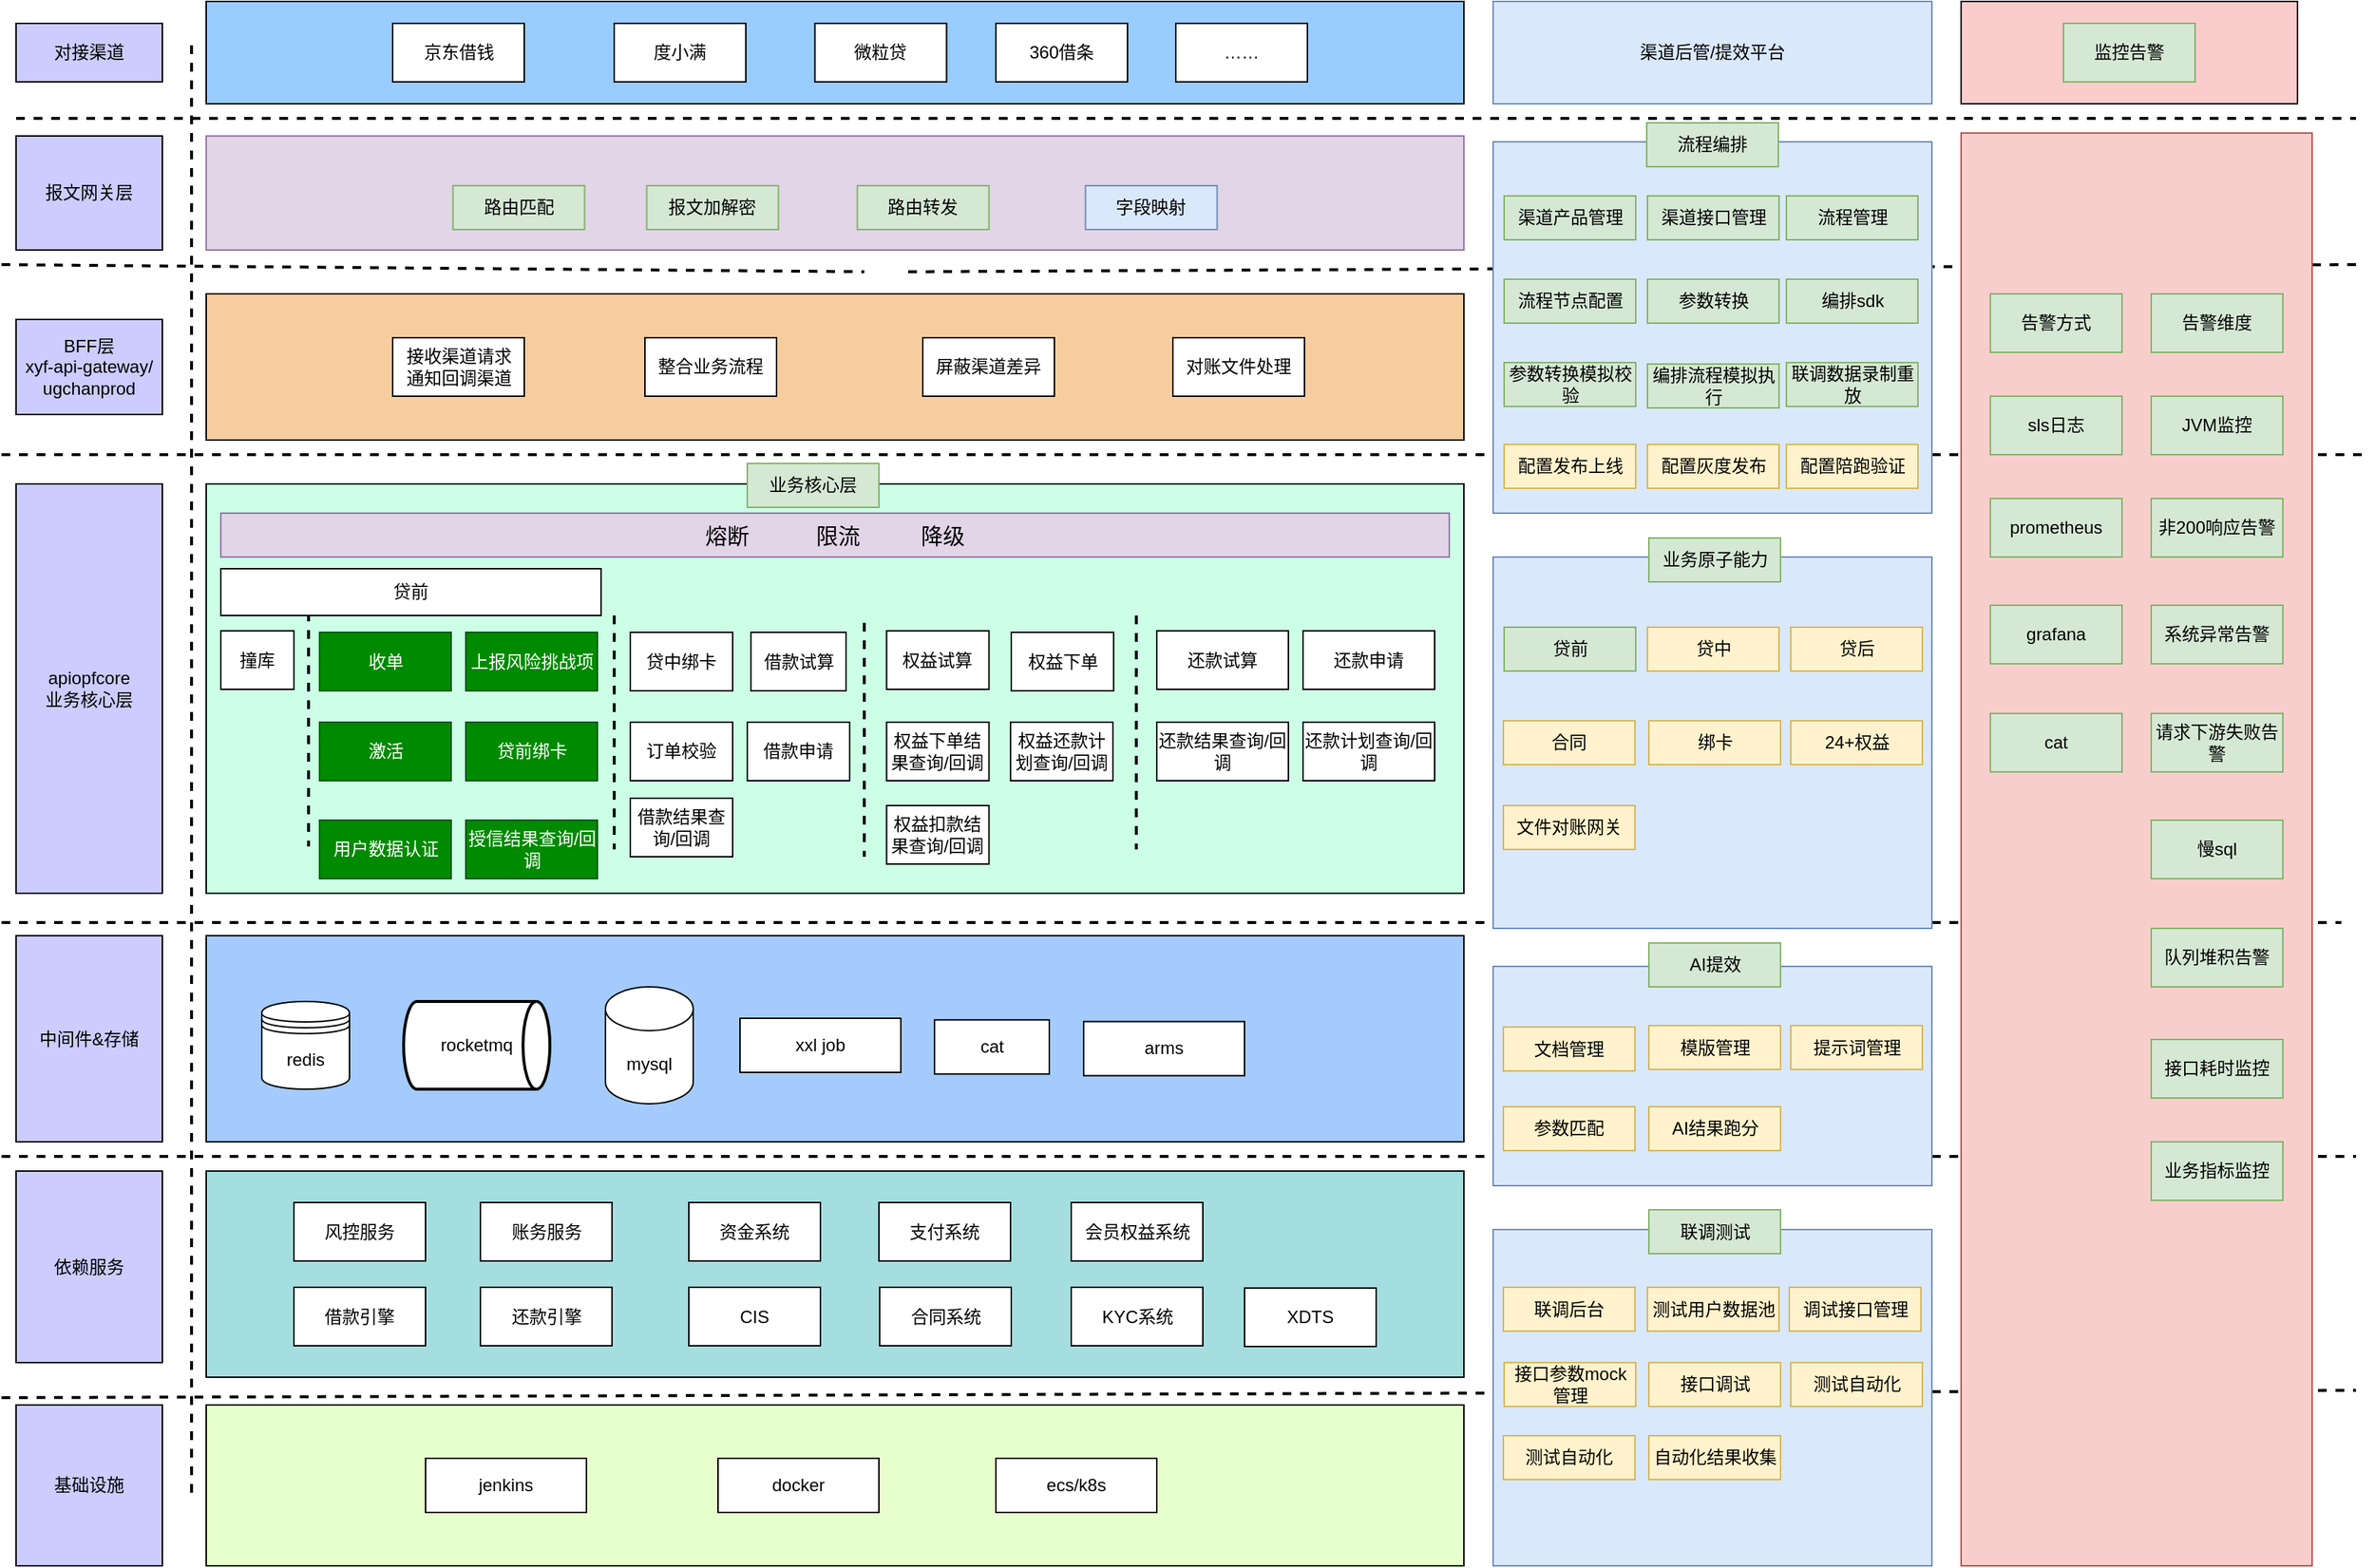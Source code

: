 <mxfile version="28.2.7">
  <diagram id="C5RBs43oDa-KdzZeNtuy" name="Page-1">
    <mxGraphModel dx="2568" dy="1065" grid="1" gridSize="10" guides="1" tooltips="1" connect="1" arrows="1" fold="1" page="1" pageScale="1" pageWidth="827" pageHeight="1169" math="0" shadow="0">
      <root>
        <mxCell id="WIyWlLk6GJQsqaUBKTNV-0" />
        <mxCell id="WIyWlLk6GJQsqaUBKTNV-1" parent="WIyWlLk6GJQsqaUBKTNV-0" />
        <mxCell id="sWWA4bZMYuXRyUqMkDCf-37" value="" style="endArrow=none;dashed=1;html=1;rounded=0;strokeWidth=2;" parent="WIyWlLk6GJQsqaUBKTNV-1" edge="1">
          <mxGeometry width="50" height="50" relative="1" as="geometry">
            <mxPoint x="-290" y="1090" as="sourcePoint" />
            <mxPoint x="1320" y="1090" as="targetPoint" />
          </mxGeometry>
        </mxCell>
        <mxCell id="sWWA4bZMYuXRyUqMkDCf-43" value="" style="endArrow=none;dashed=1;html=1;rounded=0;strokeWidth=2;" parent="WIyWlLk6GJQsqaUBKTNV-1" edge="1">
          <mxGeometry width="50" height="50" relative="1" as="geometry">
            <mxPoint x="-290" y="1255" as="sourcePoint" />
            <mxPoint x="1320" y="1250" as="targetPoint" />
          </mxGeometry>
        </mxCell>
        <mxCell id="sWWA4bZMYuXRyUqMkDCf-0" value="" style="endArrow=none;dashed=1;html=1;rounded=0;strokeWidth=2;" parent="WIyWlLk6GJQsqaUBKTNV-1" edge="1">
          <mxGeometry width="50" height="50" relative="1" as="geometry">
            <mxPoint x="-290" y="930" as="sourcePoint" />
            <mxPoint x="1310" y="930" as="targetPoint" />
          </mxGeometry>
        </mxCell>
        <mxCell id="sWWA4bZMYuXRyUqMkDCf-1" value="" style="rounded=0;whiteSpace=wrap;html=1;fillColor=#99CCFF;" parent="WIyWlLk6GJQsqaUBKTNV-1" vertex="1">
          <mxGeometry x="-150" y="300" width="860" height="70" as="geometry" />
        </mxCell>
        <mxCell id="sWWA4bZMYuXRyUqMkDCf-2" value="京东借钱" style="rounded=0;whiteSpace=wrap;html=1;" parent="WIyWlLk6GJQsqaUBKTNV-1" vertex="1">
          <mxGeometry x="-22.5" y="315" width="90" height="40" as="geometry" />
        </mxCell>
        <mxCell id="sWWA4bZMYuXRyUqMkDCf-3" value="度小满" style="rounded=0;whiteSpace=wrap;html=1;" parent="WIyWlLk6GJQsqaUBKTNV-1" vertex="1">
          <mxGeometry x="129" y="315" width="90" height="40" as="geometry" />
        </mxCell>
        <mxCell id="sWWA4bZMYuXRyUqMkDCf-4" value="" style="endArrow=none;dashed=1;html=1;rounded=0;strokeWidth=2;" parent="WIyWlLk6GJQsqaUBKTNV-1" edge="1">
          <mxGeometry width="50" height="50" relative="1" as="geometry">
            <mxPoint x="330" y="484.889" as="sourcePoint" />
            <mxPoint x="1320" y="480" as="targetPoint" />
          </mxGeometry>
        </mxCell>
        <mxCell id="sWWA4bZMYuXRyUqMkDCf-8" value="" style="endArrow=none;dashed=1;html=1;rounded=0;strokeWidth=2;" parent="WIyWlLk6GJQsqaUBKTNV-1" edge="1">
          <mxGeometry width="50" height="50" relative="1" as="geometry">
            <mxPoint x="-160" y="330" as="sourcePoint" />
            <mxPoint x="-160" y="1320" as="targetPoint" />
          </mxGeometry>
        </mxCell>
        <mxCell id="sWWA4bZMYuXRyUqMkDCf-9" value="BFF层 &lt;br&gt;xyf-api-gateway/&lt;div&gt;ugchanprod&lt;/div&gt;" style="rounded=0;whiteSpace=wrap;html=1;fillColor=#CCCCFF;" parent="WIyWlLk6GJQsqaUBKTNV-1" vertex="1">
          <mxGeometry x="-280" y="517.5" width="100" height="65" as="geometry" />
        </mxCell>
        <mxCell id="sWWA4bZMYuXRyUqMkDCf-10" value="" style="rounded=0;whiteSpace=wrap;html=1;fillColor=#F7CDA0;" parent="WIyWlLk6GJQsqaUBKTNV-1" vertex="1">
          <mxGeometry x="-150" y="500" width="860" height="100" as="geometry" />
        </mxCell>
        <mxCell id="sWWA4bZMYuXRyUqMkDCf-11" value="" style="endArrow=none;dashed=1;html=1;rounded=0;strokeWidth=2;" parent="WIyWlLk6GJQsqaUBKTNV-1" edge="1">
          <mxGeometry width="50" height="50" relative="1" as="geometry">
            <mxPoint x="-290" y="610" as="sourcePoint" />
            <mxPoint x="1330" y="610" as="targetPoint" />
          </mxGeometry>
        </mxCell>
        <mxCell id="sWWA4bZMYuXRyUqMkDCf-12" value="apiopfcore&lt;div&gt;业务核心层&lt;/div&gt;" style="rounded=0;whiteSpace=wrap;html=1;fillColor=#CCCCFF;" parent="WIyWlLk6GJQsqaUBKTNV-1" vertex="1">
          <mxGeometry x="-280" y="630" width="100" height="280" as="geometry" />
        </mxCell>
        <mxCell id="sWWA4bZMYuXRyUqMkDCf-13" value="" style="rounded=0;whiteSpace=wrap;html=1;fillColor=#FBCCCC;" parent="WIyWlLk6GJQsqaUBKTNV-1" vertex="1">
          <mxGeometry x="1050" y="300" width="230" height="70" as="geometry" />
        </mxCell>
        <mxCell id="sWWA4bZMYuXRyUqMkDCf-14" value="监控告警" style="rounded=0;whiteSpace=wrap;html=1;fillColor=#d5e8d4;strokeColor=#82b366;" parent="WIyWlLk6GJQsqaUBKTNV-1" vertex="1">
          <mxGeometry x="1120" y="315" width="90" height="40" as="geometry" />
        </mxCell>
        <mxCell id="sWWA4bZMYuXRyUqMkDCf-16" value="" style="rounded=0;whiteSpace=wrap;html=1;fillColor=#CCFFE6;" parent="WIyWlLk6GJQsqaUBKTNV-1" vertex="1">
          <mxGeometry x="-150" y="630" width="860" height="280" as="geometry" />
        </mxCell>
        <mxCell id="sWWA4bZMYuXRyUqMkDCf-18" value="" style="rounded=0;whiteSpace=wrap;html=1;fillColor=#f8cecc;strokeColor=#b85450;" parent="WIyWlLk6GJQsqaUBKTNV-1" vertex="1">
          <mxGeometry x="1050" y="390" width="240" height="980" as="geometry" />
        </mxCell>
        <mxCell id="sWWA4bZMYuXRyUqMkDCf-23" value="收单" style="rounded=0;whiteSpace=wrap;html=1;fillColor=#008a00;strokeColor=#005700;fontColor=#ffffff;" parent="WIyWlLk6GJQsqaUBKTNV-1" vertex="1">
          <mxGeometry x="-72.5" y="731.5" width="90" height="40" as="geometry" />
        </mxCell>
        <mxCell id="sWWA4bZMYuXRyUqMkDCf-24" value="上报风险挑战项" style="rounded=0;whiteSpace=wrap;html=1;fillColor=#008a00;strokeColor=#005700;fontColor=#ffffff;" parent="WIyWlLk6GJQsqaUBKTNV-1" vertex="1">
          <mxGeometry x="27.5" y="731.5" width="90" height="40" as="geometry" />
        </mxCell>
        <mxCell id="sWWA4bZMYuXRyUqMkDCf-25" value="激活" style="rounded=0;whiteSpace=wrap;html=1;fillColor=#008a00;strokeColor=#005700;fontColor=#ffffff;" parent="WIyWlLk6GJQsqaUBKTNV-1" vertex="1">
          <mxGeometry x="-72.5" y="793" width="90" height="40" as="geometry" />
        </mxCell>
        <mxCell id="sWWA4bZMYuXRyUqMkDCf-26" value="贷前绑卡" style="rounded=0;whiteSpace=wrap;html=1;fillColor=#008a00;strokeColor=#005700;fontColor=#ffffff;" parent="WIyWlLk6GJQsqaUBKTNV-1" vertex="1">
          <mxGeometry x="27.5" y="793" width="90" height="40" as="geometry" />
        </mxCell>
        <mxCell id="sWWA4bZMYuXRyUqMkDCf-28" value="sls日志" style="rounded=0;whiteSpace=wrap;html=1;fillColor=#d5e8d4;strokeColor=#82b366;" parent="WIyWlLk6GJQsqaUBKTNV-1" vertex="1">
          <mxGeometry x="1070" y="570" width="90" height="40" as="geometry" />
        </mxCell>
        <mxCell id="sWWA4bZMYuXRyUqMkDCf-29" value="非200响应告警" style="rounded=0;whiteSpace=wrap;html=1;fillColor=#d5e8d4;strokeColor=#82b366;" parent="WIyWlLk6GJQsqaUBKTNV-1" vertex="1">
          <mxGeometry x="1180" y="640" width="90" height="40" as="geometry" />
        </mxCell>
        <mxCell id="sWWA4bZMYuXRyUqMkDCf-30" value="请求下游失败告警" style="rounded=0;whiteSpace=wrap;html=1;fillColor=#d5e8d4;strokeColor=#82b366;" parent="WIyWlLk6GJQsqaUBKTNV-1" vertex="1">
          <mxGeometry x="1180" y="787" width="90" height="40" as="geometry" />
        </mxCell>
        <mxCell id="sWWA4bZMYuXRyUqMkDCf-31" value="prometheus" style="rounded=0;whiteSpace=wrap;html=1;fillColor=#d5e8d4;strokeColor=#82b366;" parent="WIyWlLk6GJQsqaUBKTNV-1" vertex="1">
          <mxGeometry x="1070" y="640" width="90" height="40" as="geometry" />
        </mxCell>
        <mxCell id="sWWA4bZMYuXRyUqMkDCf-32" value="grafana" style="rounded=0;whiteSpace=wrap;html=1;fillColor=#d5e8d4;strokeColor=#82b366;" parent="WIyWlLk6GJQsqaUBKTNV-1" vertex="1">
          <mxGeometry x="1070" y="713" width="90" height="40" as="geometry" />
        </mxCell>
        <mxCell id="sWWA4bZMYuXRyUqMkDCf-33" value="cat" style="rounded=0;whiteSpace=wrap;html=1;fillColor=#d5e8d4;strokeColor=#82b366;" parent="WIyWlLk6GJQsqaUBKTNV-1" vertex="1">
          <mxGeometry x="1070" y="787" width="90" height="40" as="geometry" />
        </mxCell>
        <mxCell id="sWWA4bZMYuXRyUqMkDCf-34" value="慢sql" style="rounded=0;whiteSpace=wrap;html=1;fillColor=#d5e8d4;strokeColor=#82b366;" parent="WIyWlLk6GJQsqaUBKTNV-1" vertex="1">
          <mxGeometry x="1180" y="860" width="90" height="40" as="geometry" />
        </mxCell>
        <mxCell id="sWWA4bZMYuXRyUqMkDCf-35" value="队列堆积告警" style="rounded=0;whiteSpace=wrap;html=1;fillColor=#d5e8d4;strokeColor=#82b366;" parent="WIyWlLk6GJQsqaUBKTNV-1" vertex="1">
          <mxGeometry x="1180" y="934" width="90" height="40" as="geometry" />
        </mxCell>
        <mxCell id="sWWA4bZMYuXRyUqMkDCf-36" value="中间件&amp;amp;存储" style="rounded=0;whiteSpace=wrap;html=1;fillColor=#CCCCFF;" parent="WIyWlLk6GJQsqaUBKTNV-1" vertex="1">
          <mxGeometry x="-280" y="939" width="100" height="141" as="geometry" />
        </mxCell>
        <mxCell id="sWWA4bZMYuXRyUqMkDCf-38" value="" style="rounded=0;whiteSpace=wrap;html=1;fillColor=#A4CBFB;" parent="WIyWlLk6GJQsqaUBKTNV-1" vertex="1">
          <mxGeometry x="-150" y="939" width="860" height="141" as="geometry" />
        </mxCell>
        <mxCell id="sWWA4bZMYuXRyUqMkDCf-40" value="依赖服务" style="rounded=0;whiteSpace=wrap;html=1;fillColor=#CCCCFF;" parent="WIyWlLk6GJQsqaUBKTNV-1" vertex="1">
          <mxGeometry x="-280" y="1100" width="100" height="131" as="geometry" />
        </mxCell>
        <mxCell id="sWWA4bZMYuXRyUqMkDCf-41" value="" style="rounded=0;whiteSpace=wrap;html=1;fillColor=#A5DEDF;" parent="WIyWlLk6GJQsqaUBKTNV-1" vertex="1">
          <mxGeometry x="-150" y="1100" width="860" height="141" as="geometry" />
        </mxCell>
        <mxCell id="sWWA4bZMYuXRyUqMkDCf-42" value="mysql" style="shape=cylinder3;whiteSpace=wrap;html=1;boundedLbl=1;backgroundOutline=1;size=15;" parent="WIyWlLk6GJQsqaUBKTNV-1" vertex="1">
          <mxGeometry x="123" y="974" width="60" height="80" as="geometry" />
        </mxCell>
        <mxCell id="sWWA4bZMYuXRyUqMkDCf-44" value="基础设施" style="rounded=0;whiteSpace=wrap;html=1;fillColor=#CCCCFF;" parent="WIyWlLk6GJQsqaUBKTNV-1" vertex="1">
          <mxGeometry x="-280" y="1260" width="100" height="110" as="geometry" />
        </mxCell>
        <mxCell id="sWWA4bZMYuXRyUqMkDCf-45" value="" style="rounded=0;whiteSpace=wrap;html=1;fillColor=#E6FFCC;" parent="WIyWlLk6GJQsqaUBKTNV-1" vertex="1">
          <mxGeometry x="-150" y="1260" width="860" height="110" as="geometry" />
        </mxCell>
        <mxCell id="sWWA4bZMYuXRyUqMkDCf-46" value="jenkins" style="rounded=0;whiteSpace=wrap;html=1;" parent="WIyWlLk6GJQsqaUBKTNV-1" vertex="1">
          <mxGeometry y="1296.5" width="110" height="37" as="geometry" />
        </mxCell>
        <mxCell id="sWWA4bZMYuXRyUqMkDCf-47" value="ecs/k8s" style="rounded=0;whiteSpace=wrap;html=1;" parent="WIyWlLk6GJQsqaUBKTNV-1" vertex="1">
          <mxGeometry x="390" y="1296.5" width="110" height="37" as="geometry" />
        </mxCell>
        <mxCell id="sWWA4bZMYuXRyUqMkDCf-49" value="贷中绑卡" style="rounded=0;whiteSpace=wrap;html=1;" parent="WIyWlLk6GJQsqaUBKTNV-1" vertex="1">
          <mxGeometry x="140" y="731.5" width="70" height="40" as="geometry" />
        </mxCell>
        <mxCell id="sWWA4bZMYuXRyUqMkDCf-50" value="接口耗时监控" style="rounded=0;whiteSpace=wrap;html=1;fillColor=#d5e8d4;strokeColor=#82b366;" parent="WIyWlLk6GJQsqaUBKTNV-1" vertex="1">
          <mxGeometry x="1180" y="1010" width="90" height="40" as="geometry" />
        </mxCell>
        <mxCell id="sWWA4bZMYuXRyUqMkDCf-51" value="系统异常告警" style="rounded=0;whiteSpace=wrap;html=1;fillColor=#d5e8d4;strokeColor=#82b366;" parent="WIyWlLk6GJQsqaUBKTNV-1" vertex="1">
          <mxGeometry x="1180" y="713" width="90" height="40" as="geometry" />
        </mxCell>
        <mxCell id="sWWA4bZMYuXRyUqMkDCf-54" value="redis" style="shape=datastore;whiteSpace=wrap;html=1;" parent="WIyWlLk6GJQsqaUBKTNV-1" vertex="1">
          <mxGeometry x="-112" y="984" width="60" height="60" as="geometry" />
        </mxCell>
        <mxCell id="sWWA4bZMYuXRyUqMkDCf-55" value="风控服务" style="rounded=0;whiteSpace=wrap;html=1;" parent="WIyWlLk6GJQsqaUBKTNV-1" vertex="1">
          <mxGeometry x="-90" y="1121.5" width="90" height="40" as="geometry" />
        </mxCell>
        <mxCell id="sWWA4bZMYuXRyUqMkDCf-56" value="资金系统" style="rounded=0;whiteSpace=wrap;html=1;" parent="WIyWlLk6GJQsqaUBKTNV-1" vertex="1">
          <mxGeometry x="180" y="1121.5" width="90" height="40" as="geometry" />
        </mxCell>
        <mxCell id="sWWA4bZMYuXRyUqMkDCf-57" value="支付系统" style="rounded=0;whiteSpace=wrap;html=1;" parent="WIyWlLk6GJQsqaUBKTNV-1" vertex="1">
          <mxGeometry x="310" y="1121.5" width="90" height="40" as="geometry" />
        </mxCell>
        <mxCell id="sWWA4bZMYuXRyUqMkDCf-58" value="XDTS" style="rounded=0;whiteSpace=wrap;html=1;" parent="WIyWlLk6GJQsqaUBKTNV-1" vertex="1">
          <mxGeometry x="560" y="1180" width="90" height="40" as="geometry" />
        </mxCell>
        <mxCell id="sWWA4bZMYuXRyUqMkDCf-59" value="借款引擎" style="rounded=0;whiteSpace=wrap;html=1;" parent="WIyWlLk6GJQsqaUBKTNV-1" vertex="1">
          <mxGeometry x="-90" y="1179.5" width="90" height="40" as="geometry" />
        </mxCell>
        <mxCell id="sWWA4bZMYuXRyUqMkDCf-60" value="账务服务" style="rounded=0;whiteSpace=wrap;html=1;" parent="WIyWlLk6GJQsqaUBKTNV-1" vertex="1">
          <mxGeometry x="37.5" y="1121.5" width="90" height="40" as="geometry" />
        </mxCell>
        <mxCell id="sWWA4bZMYuXRyUqMkDCf-61" value="还款引擎" style="rounded=0;whiteSpace=wrap;html=1;" parent="WIyWlLk6GJQsqaUBKTNV-1" vertex="1">
          <mxGeometry x="37.5" y="1179.5" width="90" height="40" as="geometry" />
        </mxCell>
        <mxCell id="sWWA4bZMYuXRyUqMkDCf-62" value="业务指标监控" style="rounded=0;whiteSpace=wrap;html=1;fillColor=#d5e8d4;strokeColor=#82b366;" parent="WIyWlLk6GJQsqaUBKTNV-1" vertex="1">
          <mxGeometry x="1180" y="1080" width="90" height="40" as="geometry" />
        </mxCell>
        <mxCell id="sWWA4bZMYuXRyUqMkDCf-63" value="JVM监控" style="rounded=0;whiteSpace=wrap;html=1;fillColor=#d5e8d4;strokeColor=#82b366;" parent="WIyWlLk6GJQsqaUBKTNV-1" vertex="1">
          <mxGeometry x="1180" y="570" width="90" height="40" as="geometry" />
        </mxCell>
        <mxCell id="sWWA4bZMYuXRyUqMkDCf-64" value="对接渠道" style="rounded=0;whiteSpace=wrap;html=1;fillColor=#CCCCFF;" parent="WIyWlLk6GJQsqaUBKTNV-1" vertex="1">
          <mxGeometry x="-280" y="315" width="100" height="40" as="geometry" />
        </mxCell>
        <mxCell id="sWWA4bZMYuXRyUqMkDCf-65" value="告警方式" style="rounded=0;whiteSpace=wrap;html=1;fillColor=#d5e8d4;strokeColor=#82b366;" parent="WIyWlLk6GJQsqaUBKTNV-1" vertex="1">
          <mxGeometry x="1070" y="500" width="90" height="40" as="geometry" />
        </mxCell>
        <mxCell id="sWWA4bZMYuXRyUqMkDCf-66" value="告警维度" style="rounded=0;whiteSpace=wrap;html=1;fillColor=#d5e8d4;strokeColor=#82b366;" parent="WIyWlLk6GJQsqaUBKTNV-1" vertex="1">
          <mxGeometry x="1180" y="500" width="90" height="40" as="geometry" />
        </mxCell>
        <mxCell id="sWWA4bZMYuXRyUqMkDCf-68" value="微粒贷" style="rounded=0;whiteSpace=wrap;html=1;" parent="WIyWlLk6GJQsqaUBKTNV-1" vertex="1">
          <mxGeometry x="266.25" y="315" width="90" height="40" as="geometry" />
        </mxCell>
        <mxCell id="sWWA4bZMYuXRyUqMkDCf-69" value="……" style="rounded=0;whiteSpace=wrap;html=1;" parent="WIyWlLk6GJQsqaUBKTNV-1" vertex="1">
          <mxGeometry x="513" y="315" width="90" height="40" as="geometry" />
        </mxCell>
        <mxCell id="sWWA4bZMYuXRyUqMkDCf-71" value="接收渠道请求&lt;br&gt;通知回调渠道" style="rounded=0;whiteSpace=wrap;html=1;" parent="WIyWlLk6GJQsqaUBKTNV-1" vertex="1">
          <mxGeometry x="-22.5" y="530" width="90" height="40" as="geometry" />
        </mxCell>
        <mxCell id="sWWA4bZMYuXRyUqMkDCf-72" value="整合业务流程" style="rounded=0;whiteSpace=wrap;html=1;" parent="WIyWlLk6GJQsqaUBKTNV-1" vertex="1">
          <mxGeometry x="150" y="530" width="90" height="40" as="geometry" />
        </mxCell>
        <mxCell id="sWWA4bZMYuXRyUqMkDCf-73" value="屏蔽渠道差异" style="rounded=0;whiteSpace=wrap;html=1;" parent="WIyWlLk6GJQsqaUBKTNV-1" vertex="1">
          <mxGeometry x="340" y="530" width="90" height="40" as="geometry" />
        </mxCell>
        <mxCell id="sWWA4bZMYuXRyUqMkDCf-74" value="对账文件处理" style="rounded=0;whiteSpace=wrap;html=1;" parent="WIyWlLk6GJQsqaUBKTNV-1" vertex="1">
          <mxGeometry x="511" y="530" width="90" height="40" as="geometry" />
        </mxCell>
        <mxCell id="sWWA4bZMYuXRyUqMkDCf-75" value="xxl job" style="rounded=0;whiteSpace=wrap;html=1;" parent="WIyWlLk6GJQsqaUBKTNV-1" vertex="1">
          <mxGeometry x="215" y="995.5" width="110" height="37" as="geometry" />
        </mxCell>
        <mxCell id="sWWA4bZMYuXRyUqMkDCf-76" value="rocketmq" style="strokeWidth=2;html=1;shape=mxgraph.flowchart.direct_data;whiteSpace=wrap;" parent="WIyWlLk6GJQsqaUBKTNV-1" vertex="1">
          <mxGeometry x="-15" y="984" width="100" height="60" as="geometry" />
        </mxCell>
        <mxCell id="sWWA4bZMYuXRyUqMkDCf-77" value="CIS" style="rounded=0;whiteSpace=wrap;html=1;" parent="WIyWlLk6GJQsqaUBKTNV-1" vertex="1">
          <mxGeometry x="180" y="1179.5" width="90" height="40" as="geometry" />
        </mxCell>
        <mxCell id="sWWA4bZMYuXRyUqMkDCf-78" value="合同系统" style="rounded=0;whiteSpace=wrap;html=1;" parent="WIyWlLk6GJQsqaUBKTNV-1" vertex="1">
          <mxGeometry x="310.5" y="1179.5" width="90" height="40" as="geometry" />
        </mxCell>
        <mxCell id="sWWA4bZMYuXRyUqMkDCf-79" value="KYC系统" style="rounded=0;whiteSpace=wrap;html=1;" parent="WIyWlLk6GJQsqaUBKTNV-1" vertex="1">
          <mxGeometry x="441.5" y="1179.5" width="90" height="40" as="geometry" />
        </mxCell>
        <mxCell id="sWWA4bZMYuXRyUqMkDCf-80" value="订单校验" style="rounded=0;whiteSpace=wrap;html=1;" parent="WIyWlLk6GJQsqaUBKTNV-1" vertex="1">
          <mxGeometry x="140" y="793" width="70" height="40" as="geometry" />
        </mxCell>
        <mxCell id="sWWA4bZMYuXRyUqMkDCf-81" value="借款试算" style="rounded=0;whiteSpace=wrap;html=1;" parent="WIyWlLk6GJQsqaUBKTNV-1" vertex="1">
          <mxGeometry x="222.5" y="731.5" width="65" height="40" as="geometry" />
        </mxCell>
        <mxCell id="sWWA4bZMYuXRyUqMkDCf-82" value="还款申请" style="rounded=0;whiteSpace=wrap;html=1;" parent="WIyWlLk6GJQsqaUBKTNV-1" vertex="1">
          <mxGeometry x="600" y="730.5" width="90" height="40" as="geometry" />
        </mxCell>
        <mxCell id="sWWA4bZMYuXRyUqMkDCf-83" value="还款计划查询/回调" style="rounded=0;whiteSpace=wrap;html=1;" parent="WIyWlLk6GJQsqaUBKTNV-1" vertex="1">
          <mxGeometry x="600" y="793" width="90" height="40" as="geometry" />
        </mxCell>
        <mxCell id="sWWA4bZMYuXRyUqMkDCf-84" value="撞库" style="rounded=0;whiteSpace=wrap;html=1;" parent="WIyWlLk6GJQsqaUBKTNV-1" vertex="1">
          <mxGeometry x="-140" y="730.5" width="50" height="40" as="geometry" />
        </mxCell>
        <mxCell id="sWWA4bZMYuXRyUqMkDCf-85" value="借款申请" style="rounded=0;whiteSpace=wrap;html=1;" parent="WIyWlLk6GJQsqaUBKTNV-1" vertex="1">
          <mxGeometry x="220" y="793" width="70" height="40" as="geometry" />
        </mxCell>
        <mxCell id="sWWA4bZMYuXRyUqMkDCf-86" value="还款试算" style="rounded=0;whiteSpace=wrap;html=1;" parent="WIyWlLk6GJQsqaUBKTNV-1" vertex="1">
          <mxGeometry x="500" y="730.5" width="90" height="40" as="geometry" />
        </mxCell>
        <mxCell id="sWWA4bZMYuXRyUqMkDCf-87" value="" style="endArrow=none;dashed=1;html=1;rounded=0;strokeWidth=2;" parent="WIyWlLk6GJQsqaUBKTNV-1" edge="1">
          <mxGeometry width="50" height="50" relative="1" as="geometry">
            <mxPoint x="-80" y="718" as="sourcePoint" />
            <mxPoint x="-80" y="878" as="targetPoint" />
          </mxGeometry>
        </mxCell>
        <mxCell id="sWWA4bZMYuXRyUqMkDCf-88" value="" style="endArrow=none;dashed=1;html=1;rounded=0;strokeWidth=2;" parent="WIyWlLk6GJQsqaUBKTNV-1" edge="1">
          <mxGeometry width="50" height="50" relative="1" as="geometry">
            <mxPoint x="129" y="720" as="sourcePoint" />
            <mxPoint x="129" y="880" as="targetPoint" />
          </mxGeometry>
        </mxCell>
        <mxCell id="sWWA4bZMYuXRyUqMkDCf-89" value="" style="endArrow=none;dashed=1;html=1;rounded=0;strokeWidth=2;" parent="WIyWlLk6GJQsqaUBKTNV-1" edge="1">
          <mxGeometry width="50" height="50" relative="1" as="geometry">
            <mxPoint x="486" y="720" as="sourcePoint" />
            <mxPoint x="486" y="880" as="targetPoint" />
          </mxGeometry>
        </mxCell>
        <mxCell id="sWWA4bZMYuXRyUqMkDCf-91" value="" style="endArrow=none;dashed=1;html=1;rounded=0;strokeWidth=2;" parent="WIyWlLk6GJQsqaUBKTNV-1" edge="1">
          <mxGeometry width="50" height="50" relative="1" as="geometry">
            <mxPoint x="-290" y="480" as="sourcePoint" />
            <mxPoint x="300" y="484.876" as="targetPoint" />
          </mxGeometry>
        </mxCell>
        <mxCell id="VIJz2uPGF6avBVxXJ3ea-0" value="" style="shape=image;verticalLabelPosition=bottom;labelBackgroundColor=default;verticalAlign=top;aspect=fixed;imageAspect=0;image=https://miro.medium.com/v2/resize:fit:800/1*XE0ObomSZ6cwRHKNZ751Vg.png;" parent="WIyWlLk6GJQsqaUBKTNV-1" vertex="1">
          <mxGeometry x="572" y="998.88" width="100" height="34.75" as="geometry" />
        </mxCell>
        <mxCell id="VIJz2uPGF6avBVxXJ3ea-1" value="" style="endArrow=none;dashed=1;html=1;rounded=0;strokeWidth=2;" parent="WIyWlLk6GJQsqaUBKTNV-1" edge="1">
          <mxGeometry width="50" height="50" relative="1" as="geometry">
            <mxPoint x="-280" y="380" as="sourcePoint" />
            <mxPoint x="1320" y="380" as="targetPoint" />
          </mxGeometry>
        </mxCell>
        <mxCell id="VIJz2uPGF6avBVxXJ3ea-3" value="" style="rounded=0;whiteSpace=wrap;html=1;fillColor=#e1d5e7;strokeColor=#9673a6;" parent="WIyWlLk6GJQsqaUBKTNV-1" vertex="1">
          <mxGeometry x="-150" y="392" width="860" height="78" as="geometry" />
        </mxCell>
        <mxCell id="VIJz2uPGF6avBVxXJ3ea-4" value="报文网关层" style="rounded=0;whiteSpace=wrap;html=1;fillColor=#CCCCFF;" parent="WIyWlLk6GJQsqaUBKTNV-1" vertex="1">
          <mxGeometry x="-280" y="392" width="100" height="78" as="geometry" />
        </mxCell>
        <mxCell id="XegBzm43TF2em2KgTWJF-0" value="还款结果查询/回调" style="rounded=0;whiteSpace=wrap;html=1;" parent="WIyWlLk6GJQsqaUBKTNV-1" vertex="1">
          <mxGeometry x="500" y="793" width="90" height="40" as="geometry" />
        </mxCell>
        <mxCell id="XegBzm43TF2em2KgTWJF-1" value="熔断&amp;nbsp; &amp;nbsp; &amp;nbsp; &amp;nbsp; &amp;nbsp; &amp;nbsp;限流&amp;nbsp; &amp;nbsp; &amp;nbsp; &amp;nbsp; &amp;nbsp; 降级" style="rounded=0;whiteSpace=wrap;html=1;fillColor=#e1d5e7;strokeColor=#9673a6;fontSize=15;" parent="WIyWlLk6GJQsqaUBKTNV-1" vertex="1">
          <mxGeometry x="-140" y="650" width="840" height="30" as="geometry" />
        </mxCell>
        <mxCell id="XegBzm43TF2em2KgTWJF-2" value="用户数据认证" style="rounded=0;whiteSpace=wrap;html=1;fillColor=#008a00;strokeColor=#005700;fontColor=#ffffff;" parent="WIyWlLk6GJQsqaUBKTNV-1" vertex="1">
          <mxGeometry x="-72.5" y="860" width="90" height="40" as="geometry" />
        </mxCell>
        <mxCell id="XegBzm43TF2em2KgTWJF-4" value="docker" style="rounded=0;whiteSpace=wrap;html=1;" parent="WIyWlLk6GJQsqaUBKTNV-1" vertex="1">
          <mxGeometry x="200" y="1296.5" width="110" height="37" as="geometry" />
        </mxCell>
        <mxCell id="XegBzm43TF2em2KgTWJF-5" value="arms" style="rounded=0;whiteSpace=wrap;html=1;" parent="WIyWlLk6GJQsqaUBKTNV-1" vertex="1">
          <mxGeometry x="450" y="997.75" width="110" height="37" as="geometry" />
        </mxCell>
        <mxCell id="XegBzm43TF2em2KgTWJF-8" value="cat" style="rounded=0;whiteSpace=wrap;html=1;" parent="WIyWlLk6GJQsqaUBKTNV-1" vertex="1">
          <mxGeometry x="348" y="996.63" width="78.5" height="37" as="geometry" />
        </mxCell>
        <mxCell id="PERT3aIXh9mbVd2wunl5-0" value="路由匹配" style="rounded=0;whiteSpace=wrap;html=1;fillColor=#d5e8d4;strokeColor=#82b366;" parent="WIyWlLk6GJQsqaUBKTNV-1" vertex="1">
          <mxGeometry x="18.75" y="426" width="90" height="30" as="geometry" />
        </mxCell>
        <mxCell id="PERT3aIXh9mbVd2wunl5-1" value="报文加解密" style="rounded=0;whiteSpace=wrap;html=1;fillColor=#d5e8d4;strokeColor=#82b366;" parent="WIyWlLk6GJQsqaUBKTNV-1" vertex="1">
          <mxGeometry x="151.25" y="426" width="90" height="30" as="geometry" />
        </mxCell>
        <mxCell id="PERT3aIXh9mbVd2wunl5-2" value="路由转发" style="rounded=0;whiteSpace=wrap;html=1;fillColor=#d5e8d4;strokeColor=#82b366;" parent="WIyWlLk6GJQsqaUBKTNV-1" vertex="1">
          <mxGeometry x="295.25" y="426" width="90" height="30" as="geometry" />
        </mxCell>
        <mxCell id="PERT3aIXh9mbVd2wunl5-3" value="字段映射" style="rounded=0;whiteSpace=wrap;html=1;fillColor=#dae8fc;strokeColor=#6c8ebf;" parent="WIyWlLk6GJQsqaUBKTNV-1" vertex="1">
          <mxGeometry x="451.25" y="426" width="90" height="30" as="geometry" />
        </mxCell>
        <mxCell id="PERT3aIXh9mbVd2wunl5-4" value="360借条" style="rounded=0;whiteSpace=wrap;html=1;" parent="WIyWlLk6GJQsqaUBKTNV-1" vertex="1">
          <mxGeometry x="390" y="315" width="90" height="40" as="geometry" />
        </mxCell>
        <mxCell id="PERT3aIXh9mbVd2wunl5-5" value="会员权益系统" style="rounded=0;whiteSpace=wrap;html=1;" parent="WIyWlLk6GJQsqaUBKTNV-1" vertex="1">
          <mxGeometry x="441.5" y="1121.5" width="90" height="40" as="geometry" />
        </mxCell>
        <mxCell id="PERT3aIXh9mbVd2wunl5-6" value="业务核心层" style="rounded=0;whiteSpace=wrap;html=1;fillColor=#d5e8d4;strokeColor=#82b366;" parent="WIyWlLk6GJQsqaUBKTNV-1" vertex="1">
          <mxGeometry x="220" y="616" width="90" height="30" as="geometry" />
        </mxCell>
        <mxCell id="PERT3aIXh9mbVd2wunl5-7" value="渠道后管/提效平台" style="rounded=0;whiteSpace=wrap;html=1;fillColor=#dae8fc;strokeColor=#6c8ebf;" parent="WIyWlLk6GJQsqaUBKTNV-1" vertex="1">
          <mxGeometry x="730" y="300" width="300" height="70" as="geometry" />
        </mxCell>
        <mxCell id="PERT3aIXh9mbVd2wunl5-8" value="" style="rounded=0;whiteSpace=wrap;html=1;fillColor=#dae8fc;strokeColor=#6c8ebf;" parent="WIyWlLk6GJQsqaUBKTNV-1" vertex="1">
          <mxGeometry x="730" y="396" width="300" height="254" as="geometry" />
        </mxCell>
        <mxCell id="PERT3aIXh9mbVd2wunl5-9" value="流程编排" style="rounded=0;whiteSpace=wrap;html=1;fillColor=#d5e8d4;strokeColor=#82b366;" parent="WIyWlLk6GJQsqaUBKTNV-1" vertex="1">
          <mxGeometry x="835" y="383" width="90" height="30" as="geometry" />
        </mxCell>
        <mxCell id="PERT3aIXh9mbVd2wunl5-10" value="渠道产品管理" style="rounded=0;whiteSpace=wrap;html=1;fillColor=#d5e8d4;strokeColor=#82b366;" parent="WIyWlLk6GJQsqaUBKTNV-1" vertex="1">
          <mxGeometry x="737.5" y="433" width="90" height="30" as="geometry" />
        </mxCell>
        <mxCell id="PERT3aIXh9mbVd2wunl5-11" value="渠道接口管理" style="rounded=0;whiteSpace=wrap;html=1;fillColor=#d5e8d4;strokeColor=#82b366;" parent="WIyWlLk6GJQsqaUBKTNV-1" vertex="1">
          <mxGeometry x="835.5" y="433" width="90" height="30" as="geometry" />
        </mxCell>
        <mxCell id="PERT3aIXh9mbVd2wunl5-12" value="流程管理" style="rounded=0;whiteSpace=wrap;html=1;fillColor=#d5e8d4;strokeColor=#82b366;" parent="WIyWlLk6GJQsqaUBKTNV-1" vertex="1">
          <mxGeometry x="930.5" y="433" width="90" height="30" as="geometry" />
        </mxCell>
        <mxCell id="PERT3aIXh9mbVd2wunl5-13" value="流程节点配置" style="rounded=0;whiteSpace=wrap;html=1;fillColor=#d5e8d4;strokeColor=#82b366;" parent="WIyWlLk6GJQsqaUBKTNV-1" vertex="1">
          <mxGeometry x="737.5" y="490" width="90" height="30" as="geometry" />
        </mxCell>
        <mxCell id="PERT3aIXh9mbVd2wunl5-14" value="参数转换" style="rounded=0;whiteSpace=wrap;html=1;fillColor=#d5e8d4;strokeColor=#82b366;" parent="WIyWlLk6GJQsqaUBKTNV-1" vertex="1">
          <mxGeometry x="835.5" y="490" width="90" height="30" as="geometry" />
        </mxCell>
        <mxCell id="PERT3aIXh9mbVd2wunl5-15" value="编排sdk" style="rounded=0;whiteSpace=wrap;html=1;fillColor=#d5e8d4;strokeColor=#82b366;" parent="WIyWlLk6GJQsqaUBKTNV-1" vertex="1">
          <mxGeometry x="930.5" y="490" width="90" height="30" as="geometry" />
        </mxCell>
        <mxCell id="PERT3aIXh9mbVd2wunl5-16" value="参数转换模拟校验" style="rounded=0;whiteSpace=wrap;html=1;fillColor=#d5e8d4;strokeColor=#82b366;" parent="WIyWlLk6GJQsqaUBKTNV-1" vertex="1">
          <mxGeometry x="737.5" y="547" width="90" height="30" as="geometry" />
        </mxCell>
        <mxCell id="PERT3aIXh9mbVd2wunl5-17" value="编排流程模拟执行" style="rounded=0;whiteSpace=wrap;html=1;fillColor=#d5e8d4;strokeColor=#82b366;" parent="WIyWlLk6GJQsqaUBKTNV-1" vertex="1">
          <mxGeometry x="835.5" y="548" width="90" height="30" as="geometry" />
        </mxCell>
        <mxCell id="PERT3aIXh9mbVd2wunl5-18" value="联调数据录制重放" style="rounded=0;whiteSpace=wrap;html=1;fillColor=#d5e8d4;strokeColor=#82b366;" parent="WIyWlLk6GJQsqaUBKTNV-1" vertex="1">
          <mxGeometry x="930.5" y="547" width="90" height="30" as="geometry" />
        </mxCell>
        <mxCell id="PERT3aIXh9mbVd2wunl5-19" value="配置发布上线" style="rounded=0;whiteSpace=wrap;html=1;fillColor=#fff2cc;strokeColor=#d6b656;" parent="WIyWlLk6GJQsqaUBKTNV-1" vertex="1">
          <mxGeometry x="737.5" y="603" width="90" height="30" as="geometry" />
        </mxCell>
        <mxCell id="PERT3aIXh9mbVd2wunl5-20" value="配置灰度发布" style="rounded=0;whiteSpace=wrap;html=1;fillColor=#fff2cc;strokeColor=#d6b656;" parent="WIyWlLk6GJQsqaUBKTNV-1" vertex="1">
          <mxGeometry x="835.5" y="603" width="90" height="30" as="geometry" />
        </mxCell>
        <mxCell id="PERT3aIXh9mbVd2wunl5-21" value="配置陪跑验证" style="rounded=0;whiteSpace=wrap;html=1;fillColor=#fff2cc;strokeColor=#d6b656;" parent="WIyWlLk6GJQsqaUBKTNV-1" vertex="1">
          <mxGeometry x="930.5" y="603" width="90" height="30" as="geometry" />
        </mxCell>
        <mxCell id="PERT3aIXh9mbVd2wunl5-22" value="" style="rounded=0;whiteSpace=wrap;html=1;fillColor=#dae8fc;strokeColor=#6c8ebf;" parent="WIyWlLk6GJQsqaUBKTNV-1" vertex="1">
          <mxGeometry x="730" y="680" width="300" height="254" as="geometry" />
        </mxCell>
        <mxCell id="PERT3aIXh9mbVd2wunl5-23" value="业务原子能力" style="rounded=0;whiteSpace=wrap;html=1;fillColor=#d5e8d4;strokeColor=#82b366;" parent="WIyWlLk6GJQsqaUBKTNV-1" vertex="1">
          <mxGeometry x="836.5" y="667" width="90" height="30" as="geometry" />
        </mxCell>
        <mxCell id="PERT3aIXh9mbVd2wunl5-24" value="贷前" style="rounded=0;whiteSpace=wrap;html=1;fillColor=#d5e8d4;strokeColor=#82b366;" parent="WIyWlLk6GJQsqaUBKTNV-1" vertex="1">
          <mxGeometry x="737.5" y="728" width="90" height="30" as="geometry" />
        </mxCell>
        <mxCell id="PERT3aIXh9mbVd2wunl5-25" value="贷中" style="rounded=0;whiteSpace=wrap;html=1;fillColor=#fff2cc;strokeColor=#d6b656;" parent="WIyWlLk6GJQsqaUBKTNV-1" vertex="1">
          <mxGeometry x="835.5" y="728" width="90" height="30" as="geometry" />
        </mxCell>
        <mxCell id="PERT3aIXh9mbVd2wunl5-26" value="贷后" style="rounded=0;whiteSpace=wrap;html=1;fillColor=#fff2cc;strokeColor=#d6b656;" parent="WIyWlLk6GJQsqaUBKTNV-1" vertex="1">
          <mxGeometry x="933.5" y="728" width="90" height="30" as="geometry" />
        </mxCell>
        <mxCell id="PERT3aIXh9mbVd2wunl5-27" value="合同" style="rounded=0;whiteSpace=wrap;html=1;fillColor=#fff2cc;strokeColor=#d6b656;" parent="WIyWlLk6GJQsqaUBKTNV-1" vertex="1">
          <mxGeometry x="737" y="792" width="90" height="30" as="geometry" />
        </mxCell>
        <mxCell id="PERT3aIXh9mbVd2wunl5-28" value="24+权益" style="rounded=0;whiteSpace=wrap;html=1;fillColor=#fff2cc;strokeColor=#d6b656;" parent="WIyWlLk6GJQsqaUBKTNV-1" vertex="1">
          <mxGeometry x="933.5" y="792" width="90" height="30" as="geometry" />
        </mxCell>
        <mxCell id="PERT3aIXh9mbVd2wunl5-29" value="绑卡" style="rounded=0;whiteSpace=wrap;html=1;fillColor=#fff2cc;strokeColor=#d6b656;" parent="WIyWlLk6GJQsqaUBKTNV-1" vertex="1">
          <mxGeometry x="836.5" y="792" width="90" height="30" as="geometry" />
        </mxCell>
        <mxCell id="PERT3aIXh9mbVd2wunl5-30" value="文件对账网关" style="rounded=0;whiteSpace=wrap;html=1;fillColor=#fff2cc;strokeColor=#d6b656;" parent="WIyWlLk6GJQsqaUBKTNV-1" vertex="1">
          <mxGeometry x="737" y="850" width="90" height="30" as="geometry" />
        </mxCell>
        <mxCell id="PERT3aIXh9mbVd2wunl5-31" value="" style="rounded=0;whiteSpace=wrap;html=1;fillColor=#dae8fc;strokeColor=#6c8ebf;" parent="WIyWlLk6GJQsqaUBKTNV-1" vertex="1">
          <mxGeometry x="730" y="960" width="300" height="150" as="geometry" />
        </mxCell>
        <mxCell id="PERT3aIXh9mbVd2wunl5-32" value="AI提效" style="rounded=0;whiteSpace=wrap;html=1;fillColor=#d5e8d4;strokeColor=#82b366;" parent="WIyWlLk6GJQsqaUBKTNV-1" vertex="1">
          <mxGeometry x="836.5" y="944" width="90" height="30" as="geometry" />
        </mxCell>
        <mxCell id="PERT3aIXh9mbVd2wunl5-33" value="文档管理" style="rounded=0;whiteSpace=wrap;html=1;fillColor=#fff2cc;strokeColor=#d6b656;" parent="WIyWlLk6GJQsqaUBKTNV-1" vertex="1">
          <mxGeometry x="737" y="1001.5" width="90" height="30" as="geometry" />
        </mxCell>
        <mxCell id="PERT3aIXh9mbVd2wunl5-34" value="模版管理" style="rounded=0;whiteSpace=wrap;html=1;fillColor=#fff2cc;strokeColor=#d6b656;" parent="WIyWlLk6GJQsqaUBKTNV-1" vertex="1">
          <mxGeometry x="836.5" y="1000.5" width="90" height="30" as="geometry" />
        </mxCell>
        <mxCell id="PERT3aIXh9mbVd2wunl5-35" value="提示词管理" style="rounded=0;whiteSpace=wrap;html=1;fillColor=#fff2cc;strokeColor=#d6b656;" parent="WIyWlLk6GJQsqaUBKTNV-1" vertex="1">
          <mxGeometry x="933.5" y="1000.5" width="90" height="30" as="geometry" />
        </mxCell>
        <mxCell id="PERT3aIXh9mbVd2wunl5-36" value="参数匹配" style="rounded=0;whiteSpace=wrap;html=1;fillColor=#fff2cc;strokeColor=#d6b656;" parent="WIyWlLk6GJQsqaUBKTNV-1" vertex="1">
          <mxGeometry x="737" y="1056" width="90" height="30" as="geometry" />
        </mxCell>
        <mxCell id="PERT3aIXh9mbVd2wunl5-37" value="AI结果跑分" style="rounded=0;whiteSpace=wrap;html=1;fillColor=#fff2cc;strokeColor=#d6b656;" parent="WIyWlLk6GJQsqaUBKTNV-1" vertex="1">
          <mxGeometry x="836.5" y="1056" width="90" height="30" as="geometry" />
        </mxCell>
        <mxCell id="PERT3aIXh9mbVd2wunl5-38" value="" style="rounded=0;whiteSpace=wrap;html=1;fillColor=#dae8fc;strokeColor=#6c8ebf;" parent="WIyWlLk6GJQsqaUBKTNV-1" vertex="1">
          <mxGeometry x="730" y="1140" width="300" height="230" as="geometry" />
        </mxCell>
        <mxCell id="PERT3aIXh9mbVd2wunl5-39" value="联调测试" style="rounded=0;whiteSpace=wrap;html=1;fillColor=#d5e8d4;strokeColor=#82b366;" parent="WIyWlLk6GJQsqaUBKTNV-1" vertex="1">
          <mxGeometry x="836.5" y="1126.5" width="90" height="30" as="geometry" />
        </mxCell>
        <mxCell id="PERT3aIXh9mbVd2wunl5-40" value="联调后台" style="rounded=0;whiteSpace=wrap;html=1;fillColor=#fff2cc;strokeColor=#d6b656;" parent="WIyWlLk6GJQsqaUBKTNV-1" vertex="1">
          <mxGeometry x="737" y="1179.5" width="90" height="30" as="geometry" />
        </mxCell>
        <mxCell id="PERT3aIXh9mbVd2wunl5-41" value="测试用户数据池" style="rounded=0;whiteSpace=wrap;html=1;fillColor=#fff2cc;strokeColor=#d6b656;" parent="WIyWlLk6GJQsqaUBKTNV-1" vertex="1">
          <mxGeometry x="835.5" y="1179.5" width="90" height="30" as="geometry" />
        </mxCell>
        <mxCell id="PERT3aIXh9mbVd2wunl5-42" value="调试接口管理" style="rounded=0;whiteSpace=wrap;html=1;fillColor=#fff2cc;strokeColor=#d6b656;" parent="WIyWlLk6GJQsqaUBKTNV-1" vertex="1">
          <mxGeometry x="932.5" y="1179.5" width="90" height="30" as="geometry" />
        </mxCell>
        <mxCell id="PERT3aIXh9mbVd2wunl5-43" value="接口参数mock管理" style="rounded=0;whiteSpace=wrap;html=1;fillColor=#fff2cc;strokeColor=#d6b656;" parent="WIyWlLk6GJQsqaUBKTNV-1" vertex="1">
          <mxGeometry x="737.5" y="1231" width="90" height="30" as="geometry" />
        </mxCell>
        <mxCell id="PERT3aIXh9mbVd2wunl5-44" value="接口调试" style="rounded=0;whiteSpace=wrap;html=1;fillColor=#fff2cc;strokeColor=#d6b656;" parent="WIyWlLk6GJQsqaUBKTNV-1" vertex="1">
          <mxGeometry x="836.5" y="1231" width="90" height="30" as="geometry" />
        </mxCell>
        <mxCell id="PERT3aIXh9mbVd2wunl5-45" value="测试自动化" style="rounded=0;whiteSpace=wrap;html=1;fillColor=#fff2cc;strokeColor=#d6b656;" parent="WIyWlLk6GJQsqaUBKTNV-1" vertex="1">
          <mxGeometry x="933.5" y="1231" width="90" height="30" as="geometry" />
        </mxCell>
        <mxCell id="PERT3aIXh9mbVd2wunl5-46" value="测试自动化" style="rounded=0;whiteSpace=wrap;html=1;fillColor=#fff2cc;strokeColor=#d6b656;" parent="WIyWlLk6GJQsqaUBKTNV-1" vertex="1">
          <mxGeometry x="737" y="1281" width="90" height="30" as="geometry" />
        </mxCell>
        <mxCell id="PERT3aIXh9mbVd2wunl5-47" value="自动化结果收集" style="rounded=0;whiteSpace=wrap;html=1;fillColor=#fff2cc;strokeColor=#d6b656;" parent="WIyWlLk6GJQsqaUBKTNV-1" vertex="1">
          <mxGeometry x="836.5" y="1281" width="90" height="30" as="geometry" />
        </mxCell>
        <mxCell id="gxTQzN0889wdsN01Kz5C-2" value="贷前" style="rounded=0;whiteSpace=wrap;html=1;" vertex="1" parent="WIyWlLk6GJQsqaUBKTNV-1">
          <mxGeometry x="-140" y="688" width="260" height="32" as="geometry" />
        </mxCell>
        <mxCell id="gxTQzN0889wdsN01Kz5C-4" value="借款结果查询/回调" style="rounded=0;whiteSpace=wrap;html=1;" vertex="1" parent="WIyWlLk6GJQsqaUBKTNV-1">
          <mxGeometry x="140" y="845" width="70" height="40" as="geometry" />
        </mxCell>
        <mxCell id="gxTQzN0889wdsN01Kz5C-5" value="" style="endArrow=none;dashed=1;html=1;rounded=0;strokeWidth=2;" edge="1" parent="WIyWlLk6GJQsqaUBKTNV-1">
          <mxGeometry width="50" height="50" relative="1" as="geometry">
            <mxPoint x="300" y="725" as="sourcePoint" />
            <mxPoint x="300" y="885" as="targetPoint" />
          </mxGeometry>
        </mxCell>
        <mxCell id="gxTQzN0889wdsN01Kz5C-7" value="权益试算" style="rounded=0;whiteSpace=wrap;html=1;" vertex="1" parent="WIyWlLk6GJQsqaUBKTNV-1">
          <mxGeometry x="315.25" y="730.5" width="70" height="40" as="geometry" />
        </mxCell>
        <mxCell id="gxTQzN0889wdsN01Kz5C-8" value="权益下单" style="rounded=0;whiteSpace=wrap;html=1;" vertex="1" parent="WIyWlLk6GJQsqaUBKTNV-1">
          <mxGeometry x="400.5" y="731.5" width="70" height="40" as="geometry" />
        </mxCell>
        <mxCell id="gxTQzN0889wdsN01Kz5C-9" value="授信结果查询/回调" style="rounded=0;whiteSpace=wrap;html=1;fillColor=#008a00;strokeColor=#005700;fontColor=#ffffff;" vertex="1" parent="WIyWlLk6GJQsqaUBKTNV-1">
          <mxGeometry x="27.5" y="860" width="90" height="40" as="geometry" />
        </mxCell>
        <mxCell id="gxTQzN0889wdsN01Kz5C-10" value="权益下单结果查询/回调" style="rounded=0;whiteSpace=wrap;html=1;" vertex="1" parent="WIyWlLk6GJQsqaUBKTNV-1">
          <mxGeometry x="315.25" y="793" width="70" height="40" as="geometry" />
        </mxCell>
        <mxCell id="gxTQzN0889wdsN01Kz5C-11" value="权益还款计划查询/回调" style="rounded=0;whiteSpace=wrap;html=1;" vertex="1" parent="WIyWlLk6GJQsqaUBKTNV-1">
          <mxGeometry x="400" y="793" width="70" height="40" as="geometry" />
        </mxCell>
        <mxCell id="gxTQzN0889wdsN01Kz5C-12" value="权益扣款结果查询/回调" style="rounded=0;whiteSpace=wrap;html=1;" vertex="1" parent="WIyWlLk6GJQsqaUBKTNV-1">
          <mxGeometry x="315.25" y="850" width="70" height="40" as="geometry" />
        </mxCell>
      </root>
    </mxGraphModel>
  </diagram>
</mxfile>
